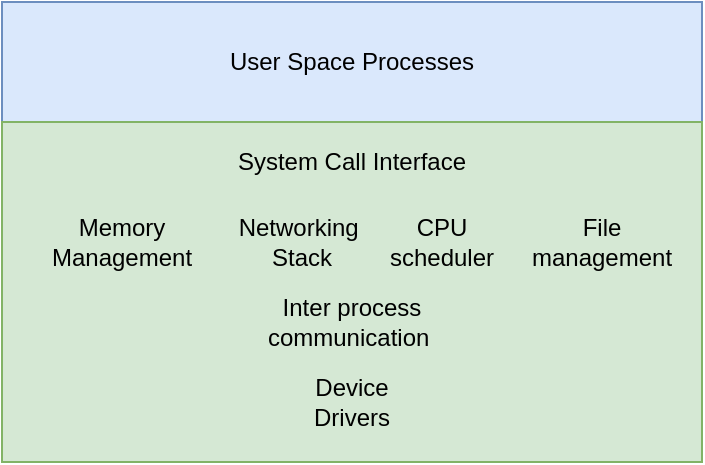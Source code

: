 <mxfile version="13.4.0" type="github">
  <diagram id="wr9Klig08tz31e96zgJG" name="Page-1">
    <mxGraphModel dx="2066" dy="1105" grid="1" gridSize="10" guides="1" tooltips="1" connect="1" arrows="1" fold="1" page="1" pageScale="1" pageWidth="827" pageHeight="1169" math="0" shadow="0">
      <root>
        <mxCell id="0" />
        <mxCell id="1" parent="0" />
        <mxCell id="nZHn6ieUkOkDJYo_L3ya-1" value="User Space Processes" style="rounded=0;whiteSpace=wrap;html=1;fillColor=#dae8fc;strokeColor=#6c8ebf;" vertex="1" parent="1">
          <mxGeometry x="220" y="300" width="350" height="60" as="geometry" />
        </mxCell>
        <mxCell id="nZHn6ieUkOkDJYo_L3ya-2" value="" style="rounded=0;whiteSpace=wrap;html=1;fillColor=#d5e8d4;strokeColor=#82b366;" vertex="1" parent="1">
          <mxGeometry x="220" y="360" width="350" height="170" as="geometry" />
        </mxCell>
        <mxCell id="nZHn6ieUkOkDJYo_L3ya-3" value="Memory Management" style="text;html=1;strokeColor=none;fillColor=none;align=center;verticalAlign=middle;whiteSpace=wrap;rounded=0;" vertex="1" parent="1">
          <mxGeometry x="260" y="410" width="40" height="20" as="geometry" />
        </mxCell>
        <mxCell id="nZHn6ieUkOkDJYo_L3ya-4" value="Device Drivers" style="text;html=1;strokeColor=none;fillColor=none;align=center;verticalAlign=middle;whiteSpace=wrap;rounded=0;" vertex="1" parent="1">
          <mxGeometry x="375" y="490" width="40" height="20" as="geometry" />
        </mxCell>
        <mxCell id="nZHn6ieUkOkDJYo_L3ya-5" value="CPU scheduler&lt;br&gt;" style="text;html=1;strokeColor=none;fillColor=none;align=center;verticalAlign=middle;whiteSpace=wrap;rounded=0;" vertex="1" parent="1">
          <mxGeometry x="420" y="410" width="40" height="20" as="geometry" />
        </mxCell>
        <mxCell id="nZHn6ieUkOkDJYo_L3ya-6" value="File management" style="text;html=1;strokeColor=none;fillColor=none;align=center;verticalAlign=middle;whiteSpace=wrap;rounded=0;" vertex="1" parent="1">
          <mxGeometry x="500" y="410" width="40" height="20" as="geometry" />
        </mxCell>
        <mxCell id="nZHn6ieUkOkDJYo_L3ya-7" value="Networking&amp;nbsp;&lt;br&gt;Stack" style="text;html=1;strokeColor=none;fillColor=none;align=center;verticalAlign=middle;whiteSpace=wrap;rounded=0;" vertex="1" parent="1">
          <mxGeometry x="350" y="400" width="40" height="40" as="geometry" />
        </mxCell>
        <mxCell id="nZHn6ieUkOkDJYo_L3ya-9" value="System Call Interface" style="text;html=1;strokeColor=none;fillColor=none;align=center;verticalAlign=middle;whiteSpace=wrap;rounded=0;" vertex="1" parent="1">
          <mxGeometry x="317" y="360" width="156" height="40" as="geometry" />
        </mxCell>
        <mxCell id="nZHn6ieUkOkDJYo_L3ya-10" value="Inter process &lt;br&gt;communication&amp;nbsp;" style="text;html=1;strokeColor=none;fillColor=none;align=center;verticalAlign=middle;whiteSpace=wrap;rounded=0;" vertex="1" parent="1">
          <mxGeometry x="342" y="440" width="106" height="40" as="geometry" />
        </mxCell>
      </root>
    </mxGraphModel>
  </diagram>
</mxfile>
